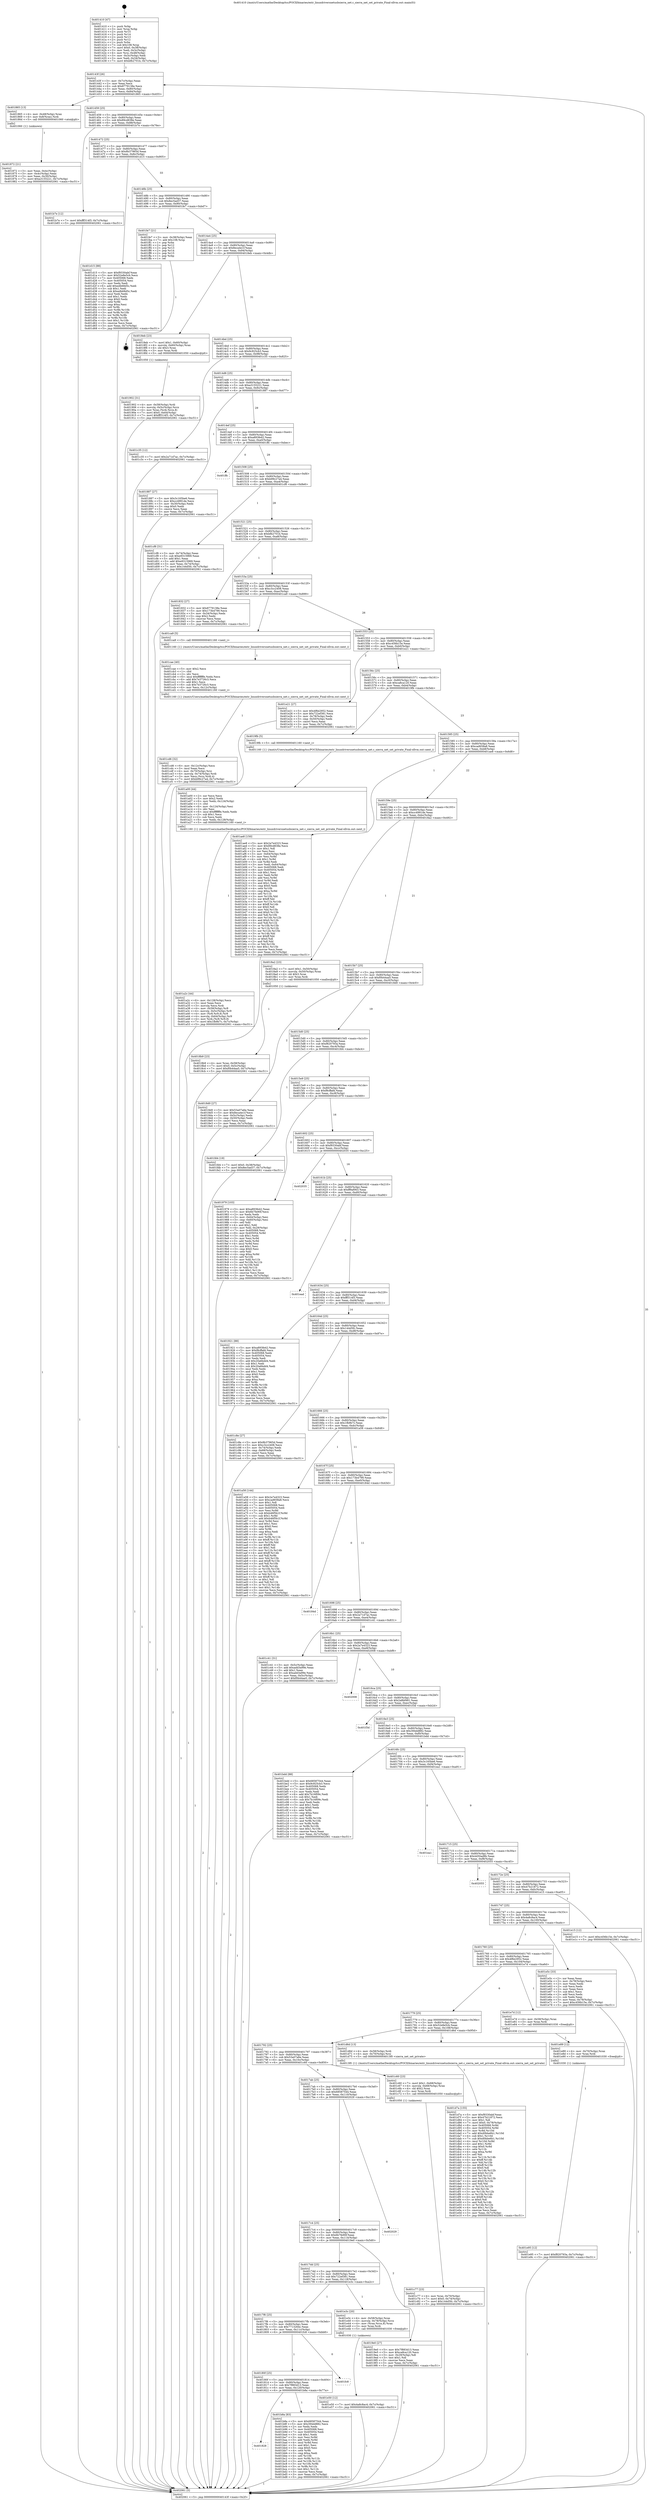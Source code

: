 digraph "0x401410" {
  label = "0x401410 (/mnt/c/Users/mathe/Desktop/tcc/POCII/binaries/extr_linuxdriversnetusbsierra_net.c_sierra_net_set_private_Final-ollvm.out::main(0))"
  labelloc = "t"
  node[shape=record]

  Entry [label="",width=0.3,height=0.3,shape=circle,fillcolor=black,style=filled]
  "0x40143f" [label="{
     0x40143f [26]\l
     | [instrs]\l
     &nbsp;&nbsp;0x40143f \<+3\>: mov -0x7c(%rbp),%eax\l
     &nbsp;&nbsp;0x401442 \<+2\>: mov %eax,%ecx\l
     &nbsp;&nbsp;0x401444 \<+6\>: sub $0x8779138e,%ecx\l
     &nbsp;&nbsp;0x40144a \<+3\>: mov %eax,-0x80(%rbp)\l
     &nbsp;&nbsp;0x40144d \<+6\>: mov %ecx,-0x84(%rbp)\l
     &nbsp;&nbsp;0x401453 \<+6\>: je 0000000000401865 \<main+0x455\>\l
  }"]
  "0x401865" [label="{
     0x401865 [13]\l
     | [instrs]\l
     &nbsp;&nbsp;0x401865 \<+4\>: mov -0x48(%rbp),%rax\l
     &nbsp;&nbsp;0x401869 \<+4\>: mov 0x8(%rax),%rdi\l
     &nbsp;&nbsp;0x40186d \<+5\>: call 0000000000401060 \<atoi@plt\>\l
     | [calls]\l
     &nbsp;&nbsp;0x401060 \{1\} (unknown)\l
  }"]
  "0x401459" [label="{
     0x401459 [25]\l
     | [instrs]\l
     &nbsp;&nbsp;0x401459 \<+5\>: jmp 000000000040145e \<main+0x4e\>\l
     &nbsp;&nbsp;0x40145e \<+3\>: mov -0x80(%rbp),%eax\l
     &nbsp;&nbsp;0x401461 \<+5\>: sub $0x89cd838e,%eax\l
     &nbsp;&nbsp;0x401466 \<+6\>: mov %eax,-0x88(%rbp)\l
     &nbsp;&nbsp;0x40146c \<+6\>: je 0000000000401b7e \<main+0x76e\>\l
  }"]
  Exit [label="",width=0.3,height=0.3,shape=circle,fillcolor=black,style=filled,peripheries=2]
  "0x401b7e" [label="{
     0x401b7e [12]\l
     | [instrs]\l
     &nbsp;&nbsp;0x401b7e \<+7\>: movl $0xfff314f3,-0x7c(%rbp)\l
     &nbsp;&nbsp;0x401b85 \<+5\>: jmp 0000000000402061 \<main+0xc51\>\l
  }"]
  "0x401472" [label="{
     0x401472 [25]\l
     | [instrs]\l
     &nbsp;&nbsp;0x401472 \<+5\>: jmp 0000000000401477 \<main+0x67\>\l
     &nbsp;&nbsp;0x401477 \<+3\>: mov -0x80(%rbp),%eax\l
     &nbsp;&nbsp;0x40147a \<+5\>: sub $0x8b37965d,%eax\l
     &nbsp;&nbsp;0x40147f \<+6\>: mov %eax,-0x8c(%rbp)\l
     &nbsp;&nbsp;0x401485 \<+6\>: je 0000000000401d15 \<main+0x905\>\l
  }"]
  "0x401e95" [label="{
     0x401e95 [12]\l
     | [instrs]\l
     &nbsp;&nbsp;0x401e95 \<+7\>: movl $0xf820793a,-0x7c(%rbp)\l
     &nbsp;&nbsp;0x401e9c \<+5\>: jmp 0000000000402061 \<main+0xc51\>\l
  }"]
  "0x401d15" [label="{
     0x401d15 [88]\l
     | [instrs]\l
     &nbsp;&nbsp;0x401d15 \<+5\>: mov $0xf9330abf,%eax\l
     &nbsp;&nbsp;0x401d1a \<+5\>: mov $0x52e8e5cb,%ecx\l
     &nbsp;&nbsp;0x401d1f \<+7\>: mov 0x405068,%edx\l
     &nbsp;&nbsp;0x401d26 \<+7\>: mov 0x405054,%esi\l
     &nbsp;&nbsp;0x401d2d \<+2\>: mov %edx,%edi\l
     &nbsp;&nbsp;0x401d2f \<+6\>: add $0xedb68d5c,%edi\l
     &nbsp;&nbsp;0x401d35 \<+3\>: sub $0x1,%edi\l
     &nbsp;&nbsp;0x401d38 \<+6\>: sub $0xedb68d5c,%edi\l
     &nbsp;&nbsp;0x401d3e \<+3\>: imul %edi,%edx\l
     &nbsp;&nbsp;0x401d41 \<+3\>: and $0x1,%edx\l
     &nbsp;&nbsp;0x401d44 \<+3\>: cmp $0x0,%edx\l
     &nbsp;&nbsp;0x401d47 \<+4\>: sete %r8b\l
     &nbsp;&nbsp;0x401d4b \<+3\>: cmp $0xa,%esi\l
     &nbsp;&nbsp;0x401d4e \<+4\>: setl %r9b\l
     &nbsp;&nbsp;0x401d52 \<+3\>: mov %r8b,%r10b\l
     &nbsp;&nbsp;0x401d55 \<+3\>: and %r9b,%r10b\l
     &nbsp;&nbsp;0x401d58 \<+3\>: xor %r9b,%r8b\l
     &nbsp;&nbsp;0x401d5b \<+3\>: or %r8b,%r10b\l
     &nbsp;&nbsp;0x401d5e \<+4\>: test $0x1,%r10b\l
     &nbsp;&nbsp;0x401d62 \<+3\>: cmovne %ecx,%eax\l
     &nbsp;&nbsp;0x401d65 \<+3\>: mov %eax,-0x7c(%rbp)\l
     &nbsp;&nbsp;0x401d68 \<+5\>: jmp 0000000000402061 \<main+0xc51\>\l
  }"]
  "0x40148b" [label="{
     0x40148b [25]\l
     | [instrs]\l
     &nbsp;&nbsp;0x40148b \<+5\>: jmp 0000000000401490 \<main+0x80\>\l
     &nbsp;&nbsp;0x401490 \<+3\>: mov -0x80(%rbp),%eax\l
     &nbsp;&nbsp;0x401493 \<+5\>: sub $0x8ec5ad37,%eax\l
     &nbsp;&nbsp;0x401498 \<+6\>: mov %eax,-0x90(%rbp)\l
     &nbsp;&nbsp;0x40149e \<+6\>: je 0000000000401fe7 \<main+0xbd7\>\l
  }"]
  "0x401e89" [label="{
     0x401e89 [12]\l
     | [instrs]\l
     &nbsp;&nbsp;0x401e89 \<+4\>: mov -0x70(%rbp),%rax\l
     &nbsp;&nbsp;0x401e8d \<+3\>: mov %rax,%rdi\l
     &nbsp;&nbsp;0x401e90 \<+5\>: call 0000000000401030 \<free@plt\>\l
     | [calls]\l
     &nbsp;&nbsp;0x401030 \{1\} (unknown)\l
  }"]
  "0x401fe7" [label="{
     0x401fe7 [21]\l
     | [instrs]\l
     &nbsp;&nbsp;0x401fe7 \<+3\>: mov -0x38(%rbp),%eax\l
     &nbsp;&nbsp;0x401fea \<+7\>: add $0x108,%rsp\l
     &nbsp;&nbsp;0x401ff1 \<+1\>: pop %rbx\l
     &nbsp;&nbsp;0x401ff2 \<+2\>: pop %r12\l
     &nbsp;&nbsp;0x401ff4 \<+2\>: pop %r13\l
     &nbsp;&nbsp;0x401ff6 \<+2\>: pop %r14\l
     &nbsp;&nbsp;0x401ff8 \<+2\>: pop %r15\l
     &nbsp;&nbsp;0x401ffa \<+1\>: pop %rbp\l
     &nbsp;&nbsp;0x401ffb \<+1\>: ret\l
  }"]
  "0x4014a4" [label="{
     0x4014a4 [25]\l
     | [instrs]\l
     &nbsp;&nbsp;0x4014a4 \<+5\>: jmp 00000000004014a9 \<main+0x99\>\l
     &nbsp;&nbsp;0x4014a9 \<+3\>: mov -0x80(%rbp),%eax\l
     &nbsp;&nbsp;0x4014ac \<+5\>: sub $0x8eca4e1f,%eax\l
     &nbsp;&nbsp;0x4014b1 \<+6\>: mov %eax,-0x94(%rbp)\l
     &nbsp;&nbsp;0x4014b7 \<+6\>: je 00000000004018eb \<main+0x4db\>\l
  }"]
  "0x401e50" [label="{
     0x401e50 [12]\l
     | [instrs]\l
     &nbsp;&nbsp;0x401e50 \<+7\>: movl $0x4a8c8ac4,-0x7c(%rbp)\l
     &nbsp;&nbsp;0x401e57 \<+5\>: jmp 0000000000402061 \<main+0xc51\>\l
  }"]
  "0x4018eb" [label="{
     0x4018eb [23]\l
     | [instrs]\l
     &nbsp;&nbsp;0x4018eb \<+7\>: movl $0x1,-0x60(%rbp)\l
     &nbsp;&nbsp;0x4018f2 \<+4\>: movslq -0x60(%rbp),%rax\l
     &nbsp;&nbsp;0x4018f6 \<+4\>: shl $0x3,%rax\l
     &nbsp;&nbsp;0x4018fa \<+3\>: mov %rax,%rdi\l
     &nbsp;&nbsp;0x4018fd \<+5\>: call 0000000000401050 \<malloc@plt\>\l
     | [calls]\l
     &nbsp;&nbsp;0x401050 \{1\} (unknown)\l
  }"]
  "0x4014bd" [label="{
     0x4014bd [25]\l
     | [instrs]\l
     &nbsp;&nbsp;0x4014bd \<+5\>: jmp 00000000004014c2 \<main+0xb2\>\l
     &nbsp;&nbsp;0x4014c2 \<+3\>: mov -0x80(%rbp),%eax\l
     &nbsp;&nbsp;0x4014c5 \<+5\>: sub $0x9c925cb3,%eax\l
     &nbsp;&nbsp;0x4014ca \<+6\>: mov %eax,-0x98(%rbp)\l
     &nbsp;&nbsp;0x4014d0 \<+6\>: je 0000000000401c35 \<main+0x825\>\l
  }"]
  "0x401d7a" [label="{
     0x401d7a [155]\l
     | [instrs]\l
     &nbsp;&nbsp;0x401d7a \<+5\>: mov $0xf9330abf,%eax\l
     &nbsp;&nbsp;0x401d7f \<+5\>: mov $0x47b21872,%ecx\l
     &nbsp;&nbsp;0x401d84 \<+2\>: mov $0x1,%dl\l
     &nbsp;&nbsp;0x401d86 \<+7\>: movl $0x0,-0x78(%rbp)\l
     &nbsp;&nbsp;0x401d8d \<+8\>: mov 0x405068,%r8d\l
     &nbsp;&nbsp;0x401d95 \<+8\>: mov 0x405054,%r9d\l
     &nbsp;&nbsp;0x401d9d \<+3\>: mov %r8d,%r10d\l
     &nbsp;&nbsp;0x401da0 \<+7\>: add $0xd0bbe6b1,%r10d\l
     &nbsp;&nbsp;0x401da7 \<+4\>: sub $0x1,%r10d\l
     &nbsp;&nbsp;0x401dab \<+7\>: sub $0xd0bbe6b1,%r10d\l
     &nbsp;&nbsp;0x401db2 \<+4\>: imul %r10d,%r8d\l
     &nbsp;&nbsp;0x401db6 \<+4\>: and $0x1,%r8d\l
     &nbsp;&nbsp;0x401dba \<+4\>: cmp $0x0,%r8d\l
     &nbsp;&nbsp;0x401dbe \<+4\>: sete %r11b\l
     &nbsp;&nbsp;0x401dc2 \<+4\>: cmp $0xa,%r9d\l
     &nbsp;&nbsp;0x401dc6 \<+3\>: setl %bl\l
     &nbsp;&nbsp;0x401dc9 \<+3\>: mov %r11b,%r14b\l
     &nbsp;&nbsp;0x401dcc \<+4\>: xor $0xff,%r14b\l
     &nbsp;&nbsp;0x401dd0 \<+3\>: mov %bl,%r15b\l
     &nbsp;&nbsp;0x401dd3 \<+4\>: xor $0xff,%r15b\l
     &nbsp;&nbsp;0x401dd7 \<+3\>: xor $0x0,%dl\l
     &nbsp;&nbsp;0x401dda \<+3\>: mov %r14b,%r12b\l
     &nbsp;&nbsp;0x401ddd \<+4\>: and $0x0,%r12b\l
     &nbsp;&nbsp;0x401de1 \<+3\>: and %dl,%r11b\l
     &nbsp;&nbsp;0x401de4 \<+3\>: mov %r15b,%r13b\l
     &nbsp;&nbsp;0x401de7 \<+4\>: and $0x0,%r13b\l
     &nbsp;&nbsp;0x401deb \<+2\>: and %dl,%bl\l
     &nbsp;&nbsp;0x401ded \<+3\>: or %r11b,%r12b\l
     &nbsp;&nbsp;0x401df0 \<+3\>: or %bl,%r13b\l
     &nbsp;&nbsp;0x401df3 \<+3\>: xor %r13b,%r12b\l
     &nbsp;&nbsp;0x401df6 \<+3\>: or %r15b,%r14b\l
     &nbsp;&nbsp;0x401df9 \<+4\>: xor $0xff,%r14b\l
     &nbsp;&nbsp;0x401dfd \<+3\>: or $0x0,%dl\l
     &nbsp;&nbsp;0x401e00 \<+3\>: and %dl,%r14b\l
     &nbsp;&nbsp;0x401e03 \<+3\>: or %r14b,%r12b\l
     &nbsp;&nbsp;0x401e06 \<+4\>: test $0x1,%r12b\l
     &nbsp;&nbsp;0x401e0a \<+3\>: cmovne %ecx,%eax\l
     &nbsp;&nbsp;0x401e0d \<+3\>: mov %eax,-0x7c(%rbp)\l
     &nbsp;&nbsp;0x401e10 \<+5\>: jmp 0000000000402061 \<main+0xc51\>\l
  }"]
  "0x401c35" [label="{
     0x401c35 [12]\l
     | [instrs]\l
     &nbsp;&nbsp;0x401c35 \<+7\>: movl $0x2a71d7ac,-0x7c(%rbp)\l
     &nbsp;&nbsp;0x401c3c \<+5\>: jmp 0000000000402061 \<main+0xc51\>\l
  }"]
  "0x4014d6" [label="{
     0x4014d6 [25]\l
     | [instrs]\l
     &nbsp;&nbsp;0x4014d6 \<+5\>: jmp 00000000004014db \<main+0xcb\>\l
     &nbsp;&nbsp;0x4014db \<+3\>: mov -0x80(%rbp),%eax\l
     &nbsp;&nbsp;0x4014de \<+5\>: sub $0xa3155221,%eax\l
     &nbsp;&nbsp;0x4014e3 \<+6\>: mov %eax,-0x9c(%rbp)\l
     &nbsp;&nbsp;0x4014e9 \<+6\>: je 0000000000401887 \<main+0x477\>\l
  }"]
  "0x401cd6" [label="{
     0x401cd6 [32]\l
     | [instrs]\l
     &nbsp;&nbsp;0x401cd6 \<+6\>: mov -0x12c(%rbp),%ecx\l
     &nbsp;&nbsp;0x401cdc \<+3\>: imul %eax,%ecx\l
     &nbsp;&nbsp;0x401cdf \<+4\>: mov -0x70(%rbp),%rsi\l
     &nbsp;&nbsp;0x401ce3 \<+4\>: movslq -0x74(%rbp),%rdi\l
     &nbsp;&nbsp;0x401ce7 \<+3\>: mov %ecx,(%rsi,%rdi,4)\l
     &nbsp;&nbsp;0x401cea \<+7\>: movl $0xb99c27a4,-0x7c(%rbp)\l
     &nbsp;&nbsp;0x401cf1 \<+5\>: jmp 0000000000402061 \<main+0xc51\>\l
  }"]
  "0x401887" [label="{
     0x401887 [27]\l
     | [instrs]\l
     &nbsp;&nbsp;0x401887 \<+5\>: mov $0x3c165be6,%eax\l
     &nbsp;&nbsp;0x40188c \<+5\>: mov $0xcc4991de,%ecx\l
     &nbsp;&nbsp;0x401891 \<+3\>: mov -0x30(%rbp),%edx\l
     &nbsp;&nbsp;0x401894 \<+3\>: cmp $0x0,%edx\l
     &nbsp;&nbsp;0x401897 \<+3\>: cmove %ecx,%eax\l
     &nbsp;&nbsp;0x40189a \<+3\>: mov %eax,-0x7c(%rbp)\l
     &nbsp;&nbsp;0x40189d \<+5\>: jmp 0000000000402061 \<main+0xc51\>\l
  }"]
  "0x4014ef" [label="{
     0x4014ef [25]\l
     | [instrs]\l
     &nbsp;&nbsp;0x4014ef \<+5\>: jmp 00000000004014f4 \<main+0xe4\>\l
     &nbsp;&nbsp;0x4014f4 \<+3\>: mov -0x80(%rbp),%eax\l
     &nbsp;&nbsp;0x4014f7 \<+5\>: sub $0xa893fe42,%eax\l
     &nbsp;&nbsp;0x4014fc \<+6\>: mov %eax,-0xa0(%rbp)\l
     &nbsp;&nbsp;0x401502 \<+6\>: je 0000000000401ffc \<main+0xbec\>\l
  }"]
  "0x401cae" [label="{
     0x401cae [40]\l
     | [instrs]\l
     &nbsp;&nbsp;0x401cae \<+5\>: mov $0x2,%ecx\l
     &nbsp;&nbsp;0x401cb3 \<+1\>: cltd\l
     &nbsp;&nbsp;0x401cb4 \<+2\>: idiv %ecx\l
     &nbsp;&nbsp;0x401cb6 \<+6\>: imul $0xfffffffe,%edx,%ecx\l
     &nbsp;&nbsp;0x401cbc \<+6\>: add $0x7e3726c3,%ecx\l
     &nbsp;&nbsp;0x401cc2 \<+3\>: add $0x1,%ecx\l
     &nbsp;&nbsp;0x401cc5 \<+6\>: sub $0x7e3726c3,%ecx\l
     &nbsp;&nbsp;0x401ccb \<+6\>: mov %ecx,-0x12c(%rbp)\l
     &nbsp;&nbsp;0x401cd1 \<+5\>: call 0000000000401160 \<next_i\>\l
     | [calls]\l
     &nbsp;&nbsp;0x401160 \{1\} (/mnt/c/Users/mathe/Desktop/tcc/POCII/binaries/extr_linuxdriversnetusbsierra_net.c_sierra_net_set_private_Final-ollvm.out::next_i)\l
  }"]
  "0x401ffc" [label="{
     0x401ffc\l
  }", style=dashed]
  "0x401508" [label="{
     0x401508 [25]\l
     | [instrs]\l
     &nbsp;&nbsp;0x401508 \<+5\>: jmp 000000000040150d \<main+0xfd\>\l
     &nbsp;&nbsp;0x40150d \<+3\>: mov -0x80(%rbp),%eax\l
     &nbsp;&nbsp;0x401510 \<+5\>: sub $0xb99c27a4,%eax\l
     &nbsp;&nbsp;0x401515 \<+6\>: mov %eax,-0xa4(%rbp)\l
     &nbsp;&nbsp;0x40151b \<+6\>: je 0000000000401cf6 \<main+0x8e6\>\l
  }"]
  "0x401c77" [label="{
     0x401c77 [23]\l
     | [instrs]\l
     &nbsp;&nbsp;0x401c77 \<+4\>: mov %rax,-0x70(%rbp)\l
     &nbsp;&nbsp;0x401c7b \<+7\>: movl $0x0,-0x74(%rbp)\l
     &nbsp;&nbsp;0x401c82 \<+7\>: movl $0x144d5fc,-0x7c(%rbp)\l
     &nbsp;&nbsp;0x401c89 \<+5\>: jmp 0000000000402061 \<main+0xc51\>\l
  }"]
  "0x401cf6" [label="{
     0x401cf6 [31]\l
     | [instrs]\l
     &nbsp;&nbsp;0x401cf6 \<+3\>: mov -0x74(%rbp),%eax\l
     &nbsp;&nbsp;0x401cf9 \<+5\>: sub $0xe9315969,%eax\l
     &nbsp;&nbsp;0x401cfe \<+3\>: add $0x1,%eax\l
     &nbsp;&nbsp;0x401d01 \<+5\>: add $0xe9315969,%eax\l
     &nbsp;&nbsp;0x401d06 \<+3\>: mov %eax,-0x74(%rbp)\l
     &nbsp;&nbsp;0x401d09 \<+7\>: movl $0x144d5fc,-0x7c(%rbp)\l
     &nbsp;&nbsp;0x401d10 \<+5\>: jmp 0000000000402061 \<main+0xc51\>\l
  }"]
  "0x401521" [label="{
     0x401521 [25]\l
     | [instrs]\l
     &nbsp;&nbsp;0x401521 \<+5\>: jmp 0000000000401526 \<main+0x116\>\l
     &nbsp;&nbsp;0x401526 \<+3\>: mov -0x80(%rbp),%eax\l
     &nbsp;&nbsp;0x401529 \<+5\>: sub $0xbfb2701b,%eax\l
     &nbsp;&nbsp;0x40152e \<+6\>: mov %eax,-0xa8(%rbp)\l
     &nbsp;&nbsp;0x401534 \<+6\>: je 0000000000401832 \<main+0x422\>\l
  }"]
  "0x401828" [label="{
     0x401828\l
  }", style=dashed]
  "0x401832" [label="{
     0x401832 [27]\l
     | [instrs]\l
     &nbsp;&nbsp;0x401832 \<+5\>: mov $0x8779138e,%eax\l
     &nbsp;&nbsp;0x401837 \<+5\>: mov $0x173b4799,%ecx\l
     &nbsp;&nbsp;0x40183c \<+3\>: mov -0x34(%rbp),%edx\l
     &nbsp;&nbsp;0x40183f \<+3\>: cmp $0x2,%edx\l
     &nbsp;&nbsp;0x401842 \<+3\>: cmovne %ecx,%eax\l
     &nbsp;&nbsp;0x401845 \<+3\>: mov %eax,-0x7c(%rbp)\l
     &nbsp;&nbsp;0x401848 \<+5\>: jmp 0000000000402061 \<main+0xc51\>\l
  }"]
  "0x40153a" [label="{
     0x40153a [25]\l
     | [instrs]\l
     &nbsp;&nbsp;0x40153a \<+5\>: jmp 000000000040153f \<main+0x12f\>\l
     &nbsp;&nbsp;0x40153f \<+3\>: mov -0x80(%rbp),%eax\l
     &nbsp;&nbsp;0x401542 \<+5\>: sub $0xc3cc2408,%eax\l
     &nbsp;&nbsp;0x401547 \<+6\>: mov %eax,-0xac(%rbp)\l
     &nbsp;&nbsp;0x40154d \<+6\>: je 0000000000401ca9 \<main+0x899\>\l
  }"]
  "0x402061" [label="{
     0x402061 [5]\l
     | [instrs]\l
     &nbsp;&nbsp;0x402061 \<+5\>: jmp 000000000040143f \<main+0x2f\>\l
  }"]
  "0x401410" [label="{
     0x401410 [47]\l
     | [instrs]\l
     &nbsp;&nbsp;0x401410 \<+1\>: push %rbp\l
     &nbsp;&nbsp;0x401411 \<+3\>: mov %rsp,%rbp\l
     &nbsp;&nbsp;0x401414 \<+2\>: push %r15\l
     &nbsp;&nbsp;0x401416 \<+2\>: push %r14\l
     &nbsp;&nbsp;0x401418 \<+2\>: push %r13\l
     &nbsp;&nbsp;0x40141a \<+2\>: push %r12\l
     &nbsp;&nbsp;0x40141c \<+1\>: push %rbx\l
     &nbsp;&nbsp;0x40141d \<+7\>: sub $0x108,%rsp\l
     &nbsp;&nbsp;0x401424 \<+7\>: movl $0x0,-0x38(%rbp)\l
     &nbsp;&nbsp;0x40142b \<+3\>: mov %edi,-0x3c(%rbp)\l
     &nbsp;&nbsp;0x40142e \<+4\>: mov %rsi,-0x48(%rbp)\l
     &nbsp;&nbsp;0x401432 \<+3\>: mov -0x3c(%rbp),%edi\l
     &nbsp;&nbsp;0x401435 \<+3\>: mov %edi,-0x34(%rbp)\l
     &nbsp;&nbsp;0x401438 \<+7\>: movl $0xbfb2701b,-0x7c(%rbp)\l
  }"]
  "0x401872" [label="{
     0x401872 [21]\l
     | [instrs]\l
     &nbsp;&nbsp;0x401872 \<+3\>: mov %eax,-0x4c(%rbp)\l
     &nbsp;&nbsp;0x401875 \<+3\>: mov -0x4c(%rbp),%eax\l
     &nbsp;&nbsp;0x401878 \<+3\>: mov %eax,-0x30(%rbp)\l
     &nbsp;&nbsp;0x40187b \<+7\>: movl $0xa3155221,-0x7c(%rbp)\l
     &nbsp;&nbsp;0x401882 \<+5\>: jmp 0000000000402061 \<main+0xc51\>\l
  }"]
  "0x401b8a" [label="{
     0x401b8a [83]\l
     | [instrs]\l
     &nbsp;&nbsp;0x401b8a \<+5\>: mov $0x68587544,%eax\l
     &nbsp;&nbsp;0x401b8f \<+5\>: mov $0x394dd882,%ecx\l
     &nbsp;&nbsp;0x401b94 \<+2\>: xor %edx,%edx\l
     &nbsp;&nbsp;0x401b96 \<+7\>: mov 0x405068,%esi\l
     &nbsp;&nbsp;0x401b9d \<+7\>: mov 0x405054,%edi\l
     &nbsp;&nbsp;0x401ba4 \<+3\>: sub $0x1,%edx\l
     &nbsp;&nbsp;0x401ba7 \<+3\>: mov %esi,%r8d\l
     &nbsp;&nbsp;0x401baa \<+3\>: add %edx,%r8d\l
     &nbsp;&nbsp;0x401bad \<+4\>: imul %r8d,%esi\l
     &nbsp;&nbsp;0x401bb1 \<+3\>: and $0x1,%esi\l
     &nbsp;&nbsp;0x401bb4 \<+3\>: cmp $0x0,%esi\l
     &nbsp;&nbsp;0x401bb7 \<+4\>: sete %r9b\l
     &nbsp;&nbsp;0x401bbb \<+3\>: cmp $0xa,%edi\l
     &nbsp;&nbsp;0x401bbe \<+4\>: setl %r10b\l
     &nbsp;&nbsp;0x401bc2 \<+3\>: mov %r9b,%r11b\l
     &nbsp;&nbsp;0x401bc5 \<+3\>: and %r10b,%r11b\l
     &nbsp;&nbsp;0x401bc8 \<+3\>: xor %r10b,%r9b\l
     &nbsp;&nbsp;0x401bcb \<+3\>: or %r9b,%r11b\l
     &nbsp;&nbsp;0x401bce \<+4\>: test $0x1,%r11b\l
     &nbsp;&nbsp;0x401bd2 \<+3\>: cmovne %ecx,%eax\l
     &nbsp;&nbsp;0x401bd5 \<+3\>: mov %eax,-0x7c(%rbp)\l
     &nbsp;&nbsp;0x401bd8 \<+5\>: jmp 0000000000402061 \<main+0xc51\>\l
  }"]
  "0x401ca9" [label="{
     0x401ca9 [5]\l
     | [instrs]\l
     &nbsp;&nbsp;0x401ca9 \<+5\>: call 0000000000401160 \<next_i\>\l
     | [calls]\l
     &nbsp;&nbsp;0x401160 \{1\} (/mnt/c/Users/mathe/Desktop/tcc/POCII/binaries/extr_linuxdriversnetusbsierra_net.c_sierra_net_set_private_Final-ollvm.out::next_i)\l
  }"]
  "0x401553" [label="{
     0x401553 [25]\l
     | [instrs]\l
     &nbsp;&nbsp;0x401553 \<+5\>: jmp 0000000000401558 \<main+0x148\>\l
     &nbsp;&nbsp;0x401558 \<+3\>: mov -0x80(%rbp),%eax\l
     &nbsp;&nbsp;0x40155b \<+5\>: sub $0xc456b15e,%eax\l
     &nbsp;&nbsp;0x401560 \<+6\>: mov %eax,-0xb0(%rbp)\l
     &nbsp;&nbsp;0x401566 \<+6\>: je 0000000000401e21 \<main+0xa11\>\l
  }"]
  "0x40180f" [label="{
     0x40180f [25]\l
     | [instrs]\l
     &nbsp;&nbsp;0x40180f \<+5\>: jmp 0000000000401814 \<main+0x404\>\l
     &nbsp;&nbsp;0x401814 \<+3\>: mov -0x80(%rbp),%eax\l
     &nbsp;&nbsp;0x401817 \<+5\>: sub $0x7f883d13,%eax\l
     &nbsp;&nbsp;0x40181c \<+6\>: mov %eax,-0x120(%rbp)\l
     &nbsp;&nbsp;0x401822 \<+6\>: je 0000000000401b8a \<main+0x77a\>\l
  }"]
  "0x401e21" [label="{
     0x401e21 [27]\l
     | [instrs]\l
     &nbsp;&nbsp;0x401e21 \<+5\>: mov $0x4f6e2952,%eax\l
     &nbsp;&nbsp;0x401e26 \<+5\>: mov $0x722ef381,%ecx\l
     &nbsp;&nbsp;0x401e2b \<+3\>: mov -0x78(%rbp),%edx\l
     &nbsp;&nbsp;0x401e2e \<+3\>: cmp -0x50(%rbp),%edx\l
     &nbsp;&nbsp;0x401e31 \<+3\>: cmovl %ecx,%eax\l
     &nbsp;&nbsp;0x401e34 \<+3\>: mov %eax,-0x7c(%rbp)\l
     &nbsp;&nbsp;0x401e37 \<+5\>: jmp 0000000000402061 \<main+0xc51\>\l
  }"]
  "0x40156c" [label="{
     0x40156c [25]\l
     | [instrs]\l
     &nbsp;&nbsp;0x40156c \<+5\>: jmp 0000000000401571 \<main+0x161\>\l
     &nbsp;&nbsp;0x401571 \<+3\>: mov -0x80(%rbp),%eax\l
     &nbsp;&nbsp;0x401574 \<+5\>: sub $0xca8ca120,%eax\l
     &nbsp;&nbsp;0x401579 \<+6\>: mov %eax,-0xb4(%rbp)\l
     &nbsp;&nbsp;0x40157f \<+6\>: je 00000000004019fb \<main+0x5eb\>\l
  }"]
  "0x401fc8" [label="{
     0x401fc8\l
  }", style=dashed]
  "0x4019fb" [label="{
     0x4019fb [5]\l
     | [instrs]\l
     &nbsp;&nbsp;0x4019fb \<+5\>: call 0000000000401160 \<next_i\>\l
     | [calls]\l
     &nbsp;&nbsp;0x401160 \{1\} (/mnt/c/Users/mathe/Desktop/tcc/POCII/binaries/extr_linuxdriversnetusbsierra_net.c_sierra_net_set_private_Final-ollvm.out::next_i)\l
  }"]
  "0x401585" [label="{
     0x401585 [25]\l
     | [instrs]\l
     &nbsp;&nbsp;0x401585 \<+5\>: jmp 000000000040158a \<main+0x17a\>\l
     &nbsp;&nbsp;0x40158a \<+3\>: mov -0x80(%rbp),%eax\l
     &nbsp;&nbsp;0x40158d \<+5\>: sub $0xcad658a8,%eax\l
     &nbsp;&nbsp;0x401592 \<+6\>: mov %eax,-0xb8(%rbp)\l
     &nbsp;&nbsp;0x401598 \<+6\>: je 0000000000401ae8 \<main+0x6d8\>\l
  }"]
  "0x4017f6" [label="{
     0x4017f6 [25]\l
     | [instrs]\l
     &nbsp;&nbsp;0x4017f6 \<+5\>: jmp 00000000004017fb \<main+0x3eb\>\l
     &nbsp;&nbsp;0x4017fb \<+3\>: mov -0x80(%rbp),%eax\l
     &nbsp;&nbsp;0x4017fe \<+5\>: sub $0x7713264c,%eax\l
     &nbsp;&nbsp;0x401803 \<+6\>: mov %eax,-0x11c(%rbp)\l
     &nbsp;&nbsp;0x401809 \<+6\>: je 0000000000401fc8 \<main+0xbb8\>\l
  }"]
  "0x401ae8" [label="{
     0x401ae8 [150]\l
     | [instrs]\l
     &nbsp;&nbsp;0x401ae8 \<+5\>: mov $0x2a7e4323,%eax\l
     &nbsp;&nbsp;0x401aed \<+5\>: mov $0x89cd838e,%ecx\l
     &nbsp;&nbsp;0x401af2 \<+2\>: mov $0x1,%dl\l
     &nbsp;&nbsp;0x401af4 \<+2\>: xor %esi,%esi\l
     &nbsp;&nbsp;0x401af6 \<+3\>: mov -0x64(%rbp),%edi\l
     &nbsp;&nbsp;0x401af9 \<+3\>: mov %esi,%r8d\l
     &nbsp;&nbsp;0x401afc \<+4\>: sub $0x1,%r8d\l
     &nbsp;&nbsp;0x401b00 \<+3\>: sub %r8d,%edi\l
     &nbsp;&nbsp;0x401b03 \<+3\>: mov %edi,-0x64(%rbp)\l
     &nbsp;&nbsp;0x401b06 \<+7\>: mov 0x405068,%edi\l
     &nbsp;&nbsp;0x401b0d \<+8\>: mov 0x405054,%r8d\l
     &nbsp;&nbsp;0x401b15 \<+3\>: sub $0x1,%esi\l
     &nbsp;&nbsp;0x401b18 \<+3\>: mov %edi,%r9d\l
     &nbsp;&nbsp;0x401b1b \<+3\>: add %esi,%r9d\l
     &nbsp;&nbsp;0x401b1e \<+4\>: imul %r9d,%edi\l
     &nbsp;&nbsp;0x401b22 \<+3\>: and $0x1,%edi\l
     &nbsp;&nbsp;0x401b25 \<+3\>: cmp $0x0,%edi\l
     &nbsp;&nbsp;0x401b28 \<+4\>: sete %r10b\l
     &nbsp;&nbsp;0x401b2c \<+4\>: cmp $0xa,%r8d\l
     &nbsp;&nbsp;0x401b30 \<+4\>: setl %r11b\l
     &nbsp;&nbsp;0x401b34 \<+3\>: mov %r10b,%bl\l
     &nbsp;&nbsp;0x401b37 \<+3\>: xor $0xff,%bl\l
     &nbsp;&nbsp;0x401b3a \<+3\>: mov %r11b,%r14b\l
     &nbsp;&nbsp;0x401b3d \<+4\>: xor $0xff,%r14b\l
     &nbsp;&nbsp;0x401b41 \<+3\>: xor $0x0,%dl\l
     &nbsp;&nbsp;0x401b44 \<+3\>: mov %bl,%r15b\l
     &nbsp;&nbsp;0x401b47 \<+4\>: and $0x0,%r15b\l
     &nbsp;&nbsp;0x401b4b \<+3\>: and %dl,%r10b\l
     &nbsp;&nbsp;0x401b4e \<+3\>: mov %r14b,%r12b\l
     &nbsp;&nbsp;0x401b51 \<+4\>: and $0x0,%r12b\l
     &nbsp;&nbsp;0x401b55 \<+3\>: and %dl,%r11b\l
     &nbsp;&nbsp;0x401b58 \<+3\>: or %r10b,%r15b\l
     &nbsp;&nbsp;0x401b5b \<+3\>: or %r11b,%r12b\l
     &nbsp;&nbsp;0x401b5e \<+3\>: xor %r12b,%r15b\l
     &nbsp;&nbsp;0x401b61 \<+3\>: or %r14b,%bl\l
     &nbsp;&nbsp;0x401b64 \<+3\>: xor $0xff,%bl\l
     &nbsp;&nbsp;0x401b67 \<+3\>: or $0x0,%dl\l
     &nbsp;&nbsp;0x401b6a \<+2\>: and %dl,%bl\l
     &nbsp;&nbsp;0x401b6c \<+3\>: or %bl,%r15b\l
     &nbsp;&nbsp;0x401b6f \<+4\>: test $0x1,%r15b\l
     &nbsp;&nbsp;0x401b73 \<+3\>: cmovne %ecx,%eax\l
     &nbsp;&nbsp;0x401b76 \<+3\>: mov %eax,-0x7c(%rbp)\l
     &nbsp;&nbsp;0x401b79 \<+5\>: jmp 0000000000402061 \<main+0xc51\>\l
  }"]
  "0x40159e" [label="{
     0x40159e [25]\l
     | [instrs]\l
     &nbsp;&nbsp;0x40159e \<+5\>: jmp 00000000004015a3 \<main+0x193\>\l
     &nbsp;&nbsp;0x4015a3 \<+3\>: mov -0x80(%rbp),%eax\l
     &nbsp;&nbsp;0x4015a6 \<+5\>: sub $0xcc4991de,%eax\l
     &nbsp;&nbsp;0x4015ab \<+6\>: mov %eax,-0xbc(%rbp)\l
     &nbsp;&nbsp;0x4015b1 \<+6\>: je 00000000004018a2 \<main+0x492\>\l
  }"]
  "0x401e3c" [label="{
     0x401e3c [20]\l
     | [instrs]\l
     &nbsp;&nbsp;0x401e3c \<+4\>: mov -0x58(%rbp),%rax\l
     &nbsp;&nbsp;0x401e40 \<+4\>: movslq -0x78(%rbp),%rcx\l
     &nbsp;&nbsp;0x401e44 \<+4\>: mov (%rax,%rcx,8),%rax\l
     &nbsp;&nbsp;0x401e48 \<+3\>: mov %rax,%rdi\l
     &nbsp;&nbsp;0x401e4b \<+5\>: call 0000000000401030 \<free@plt\>\l
     | [calls]\l
     &nbsp;&nbsp;0x401030 \{1\} (unknown)\l
  }"]
  "0x4018a2" [label="{
     0x4018a2 [23]\l
     | [instrs]\l
     &nbsp;&nbsp;0x4018a2 \<+7\>: movl $0x1,-0x50(%rbp)\l
     &nbsp;&nbsp;0x4018a9 \<+4\>: movslq -0x50(%rbp),%rax\l
     &nbsp;&nbsp;0x4018ad \<+4\>: shl $0x3,%rax\l
     &nbsp;&nbsp;0x4018b1 \<+3\>: mov %rax,%rdi\l
     &nbsp;&nbsp;0x4018b4 \<+5\>: call 0000000000401050 \<malloc@plt\>\l
     | [calls]\l
     &nbsp;&nbsp;0x401050 \{1\} (unknown)\l
  }"]
  "0x4015b7" [label="{
     0x4015b7 [25]\l
     | [instrs]\l
     &nbsp;&nbsp;0x4015b7 \<+5\>: jmp 00000000004015bc \<main+0x1ac\>\l
     &nbsp;&nbsp;0x4015bc \<+3\>: mov -0x80(%rbp),%eax\l
     &nbsp;&nbsp;0x4015bf \<+5\>: sub $0xf0b44aa5,%eax\l
     &nbsp;&nbsp;0x4015c4 \<+6\>: mov %eax,-0xc0(%rbp)\l
     &nbsp;&nbsp;0x4015ca \<+6\>: je 00000000004018d0 \<main+0x4c0\>\l
  }"]
  "0x4018b9" [label="{
     0x4018b9 [23]\l
     | [instrs]\l
     &nbsp;&nbsp;0x4018b9 \<+4\>: mov %rax,-0x58(%rbp)\l
     &nbsp;&nbsp;0x4018bd \<+7\>: movl $0x0,-0x5c(%rbp)\l
     &nbsp;&nbsp;0x4018c4 \<+7\>: movl $0xf0b44aa5,-0x7c(%rbp)\l
     &nbsp;&nbsp;0x4018cb \<+5\>: jmp 0000000000402061 \<main+0xc51\>\l
  }"]
  "0x401a2c" [label="{
     0x401a2c [44]\l
     | [instrs]\l
     &nbsp;&nbsp;0x401a2c \<+6\>: mov -0x128(%rbp),%ecx\l
     &nbsp;&nbsp;0x401a32 \<+3\>: imul %eax,%ecx\l
     &nbsp;&nbsp;0x401a35 \<+3\>: movslq %ecx,%rdi\l
     &nbsp;&nbsp;0x401a38 \<+4\>: mov -0x58(%rbp),%r8\l
     &nbsp;&nbsp;0x401a3c \<+4\>: movslq -0x5c(%rbp),%r9\l
     &nbsp;&nbsp;0x401a40 \<+4\>: mov (%r8,%r9,8),%r8\l
     &nbsp;&nbsp;0x401a44 \<+4\>: movslq -0x64(%rbp),%r9\l
     &nbsp;&nbsp;0x401a48 \<+4\>: mov %rdi,(%r8,%r9,8)\l
     &nbsp;&nbsp;0x401a4c \<+7\>: movl $0x1fb9b7c,-0x7c(%rbp)\l
     &nbsp;&nbsp;0x401a53 \<+5\>: jmp 0000000000402061 \<main+0xc51\>\l
  }"]
  "0x4018d0" [label="{
     0x4018d0 [27]\l
     | [instrs]\l
     &nbsp;&nbsp;0x4018d0 \<+5\>: mov $0x53a07a6e,%eax\l
     &nbsp;&nbsp;0x4018d5 \<+5\>: mov $0x8eca4e1f,%ecx\l
     &nbsp;&nbsp;0x4018da \<+3\>: mov -0x5c(%rbp),%edx\l
     &nbsp;&nbsp;0x4018dd \<+3\>: cmp -0x50(%rbp),%edx\l
     &nbsp;&nbsp;0x4018e0 \<+3\>: cmovl %ecx,%eax\l
     &nbsp;&nbsp;0x4018e3 \<+3\>: mov %eax,-0x7c(%rbp)\l
     &nbsp;&nbsp;0x4018e6 \<+5\>: jmp 0000000000402061 \<main+0xc51\>\l
  }"]
  "0x4015d0" [label="{
     0x4015d0 [25]\l
     | [instrs]\l
     &nbsp;&nbsp;0x4015d0 \<+5\>: jmp 00000000004015d5 \<main+0x1c5\>\l
     &nbsp;&nbsp;0x4015d5 \<+3\>: mov -0x80(%rbp),%eax\l
     &nbsp;&nbsp;0x4015d8 \<+5\>: sub $0xf820793a,%eax\l
     &nbsp;&nbsp;0x4015dd \<+6\>: mov %eax,-0xc4(%rbp)\l
     &nbsp;&nbsp;0x4015e3 \<+6\>: je 0000000000401fd4 \<main+0xbc4\>\l
  }"]
  "0x401902" [label="{
     0x401902 [31]\l
     | [instrs]\l
     &nbsp;&nbsp;0x401902 \<+4\>: mov -0x58(%rbp),%rdi\l
     &nbsp;&nbsp;0x401906 \<+4\>: movslq -0x5c(%rbp),%rcx\l
     &nbsp;&nbsp;0x40190a \<+4\>: mov %rax,(%rdi,%rcx,8)\l
     &nbsp;&nbsp;0x40190e \<+7\>: movl $0x0,-0x64(%rbp)\l
     &nbsp;&nbsp;0x401915 \<+7\>: movl $0xfff314f3,-0x7c(%rbp)\l
     &nbsp;&nbsp;0x40191c \<+5\>: jmp 0000000000402061 \<main+0xc51\>\l
  }"]
  "0x401a00" [label="{
     0x401a00 [44]\l
     | [instrs]\l
     &nbsp;&nbsp;0x401a00 \<+2\>: xor %ecx,%ecx\l
     &nbsp;&nbsp;0x401a02 \<+5\>: mov $0x2,%edx\l
     &nbsp;&nbsp;0x401a07 \<+6\>: mov %edx,-0x124(%rbp)\l
     &nbsp;&nbsp;0x401a0d \<+1\>: cltd\l
     &nbsp;&nbsp;0x401a0e \<+6\>: mov -0x124(%rbp),%esi\l
     &nbsp;&nbsp;0x401a14 \<+2\>: idiv %esi\l
     &nbsp;&nbsp;0x401a16 \<+6\>: imul $0xfffffffe,%edx,%edx\l
     &nbsp;&nbsp;0x401a1c \<+3\>: sub $0x1,%ecx\l
     &nbsp;&nbsp;0x401a1f \<+2\>: sub %ecx,%edx\l
     &nbsp;&nbsp;0x401a21 \<+6\>: mov %edx,-0x128(%rbp)\l
     &nbsp;&nbsp;0x401a27 \<+5\>: call 0000000000401160 \<next_i\>\l
     | [calls]\l
     &nbsp;&nbsp;0x401160 \{1\} (/mnt/c/Users/mathe/Desktop/tcc/POCII/binaries/extr_linuxdriversnetusbsierra_net.c_sierra_net_set_private_Final-ollvm.out::next_i)\l
  }"]
  "0x401fd4" [label="{
     0x401fd4 [19]\l
     | [instrs]\l
     &nbsp;&nbsp;0x401fd4 \<+7\>: movl $0x0,-0x38(%rbp)\l
     &nbsp;&nbsp;0x401fdb \<+7\>: movl $0x8ec5ad37,-0x7c(%rbp)\l
     &nbsp;&nbsp;0x401fe2 \<+5\>: jmp 0000000000402061 \<main+0xc51\>\l
  }"]
  "0x4015e9" [label="{
     0x4015e9 [25]\l
     | [instrs]\l
     &nbsp;&nbsp;0x4015e9 \<+5\>: jmp 00000000004015ee \<main+0x1de\>\l
     &nbsp;&nbsp;0x4015ee \<+3\>: mov -0x80(%rbp),%eax\l
     &nbsp;&nbsp;0x4015f1 \<+5\>: sub $0xf8cffafd,%eax\l
     &nbsp;&nbsp;0x4015f6 \<+6\>: mov %eax,-0xc8(%rbp)\l
     &nbsp;&nbsp;0x4015fc \<+6\>: je 0000000000401979 \<main+0x569\>\l
  }"]
  "0x4017dd" [label="{
     0x4017dd [25]\l
     | [instrs]\l
     &nbsp;&nbsp;0x4017dd \<+5\>: jmp 00000000004017e2 \<main+0x3d2\>\l
     &nbsp;&nbsp;0x4017e2 \<+3\>: mov -0x80(%rbp),%eax\l
     &nbsp;&nbsp;0x4017e5 \<+5\>: sub $0x722ef381,%eax\l
     &nbsp;&nbsp;0x4017ea \<+6\>: mov %eax,-0x118(%rbp)\l
     &nbsp;&nbsp;0x4017f0 \<+6\>: je 0000000000401e3c \<main+0xa2c\>\l
  }"]
  "0x401979" [label="{
     0x401979 [103]\l
     | [instrs]\l
     &nbsp;&nbsp;0x401979 \<+5\>: mov $0xa893fe42,%eax\l
     &nbsp;&nbsp;0x40197e \<+5\>: mov $0x6b7fe90f,%ecx\l
     &nbsp;&nbsp;0x401983 \<+2\>: xor %edx,%edx\l
     &nbsp;&nbsp;0x401985 \<+3\>: mov -0x64(%rbp),%esi\l
     &nbsp;&nbsp;0x401988 \<+3\>: cmp -0x60(%rbp),%esi\l
     &nbsp;&nbsp;0x40198b \<+4\>: setl %dil\l
     &nbsp;&nbsp;0x40198f \<+4\>: and $0x1,%dil\l
     &nbsp;&nbsp;0x401993 \<+4\>: mov %dil,-0x29(%rbp)\l
     &nbsp;&nbsp;0x401997 \<+7\>: mov 0x405068,%esi\l
     &nbsp;&nbsp;0x40199e \<+8\>: mov 0x405054,%r8d\l
     &nbsp;&nbsp;0x4019a6 \<+3\>: sub $0x1,%edx\l
     &nbsp;&nbsp;0x4019a9 \<+3\>: mov %esi,%r9d\l
     &nbsp;&nbsp;0x4019ac \<+3\>: add %edx,%r9d\l
     &nbsp;&nbsp;0x4019af \<+4\>: imul %r9d,%esi\l
     &nbsp;&nbsp;0x4019b3 \<+3\>: and $0x1,%esi\l
     &nbsp;&nbsp;0x4019b6 \<+3\>: cmp $0x0,%esi\l
     &nbsp;&nbsp;0x4019b9 \<+4\>: sete %dil\l
     &nbsp;&nbsp;0x4019bd \<+4\>: cmp $0xa,%r8d\l
     &nbsp;&nbsp;0x4019c1 \<+4\>: setl %r10b\l
     &nbsp;&nbsp;0x4019c5 \<+3\>: mov %dil,%r11b\l
     &nbsp;&nbsp;0x4019c8 \<+3\>: and %r10b,%r11b\l
     &nbsp;&nbsp;0x4019cb \<+3\>: xor %r10b,%dil\l
     &nbsp;&nbsp;0x4019ce \<+3\>: or %dil,%r11b\l
     &nbsp;&nbsp;0x4019d1 \<+4\>: test $0x1,%r11b\l
     &nbsp;&nbsp;0x4019d5 \<+3\>: cmovne %ecx,%eax\l
     &nbsp;&nbsp;0x4019d8 \<+3\>: mov %eax,-0x7c(%rbp)\l
     &nbsp;&nbsp;0x4019db \<+5\>: jmp 0000000000402061 \<main+0xc51\>\l
  }"]
  "0x401602" [label="{
     0x401602 [25]\l
     | [instrs]\l
     &nbsp;&nbsp;0x401602 \<+5\>: jmp 0000000000401607 \<main+0x1f7\>\l
     &nbsp;&nbsp;0x401607 \<+3\>: mov -0x80(%rbp),%eax\l
     &nbsp;&nbsp;0x40160a \<+5\>: sub $0xf9330abf,%eax\l
     &nbsp;&nbsp;0x40160f \<+6\>: mov %eax,-0xcc(%rbp)\l
     &nbsp;&nbsp;0x401615 \<+6\>: je 0000000000402035 \<main+0xc25\>\l
  }"]
  "0x4019e0" [label="{
     0x4019e0 [27]\l
     | [instrs]\l
     &nbsp;&nbsp;0x4019e0 \<+5\>: mov $0x7f883d13,%eax\l
     &nbsp;&nbsp;0x4019e5 \<+5\>: mov $0xca8ca120,%ecx\l
     &nbsp;&nbsp;0x4019ea \<+3\>: mov -0x29(%rbp),%dl\l
     &nbsp;&nbsp;0x4019ed \<+3\>: test $0x1,%dl\l
     &nbsp;&nbsp;0x4019f0 \<+3\>: cmovne %ecx,%eax\l
     &nbsp;&nbsp;0x4019f3 \<+3\>: mov %eax,-0x7c(%rbp)\l
     &nbsp;&nbsp;0x4019f6 \<+5\>: jmp 0000000000402061 \<main+0xc51\>\l
  }"]
  "0x402035" [label="{
     0x402035\l
  }", style=dashed]
  "0x40161b" [label="{
     0x40161b [25]\l
     | [instrs]\l
     &nbsp;&nbsp;0x40161b \<+5\>: jmp 0000000000401620 \<main+0x210\>\l
     &nbsp;&nbsp;0x401620 \<+3\>: mov -0x80(%rbp),%eax\l
     &nbsp;&nbsp;0x401623 \<+5\>: sub $0xff9af063,%eax\l
     &nbsp;&nbsp;0x401628 \<+6\>: mov %eax,-0xd0(%rbp)\l
     &nbsp;&nbsp;0x40162e \<+6\>: je 0000000000401ead \<main+0xa9d\>\l
  }"]
  "0x4017c4" [label="{
     0x4017c4 [25]\l
     | [instrs]\l
     &nbsp;&nbsp;0x4017c4 \<+5\>: jmp 00000000004017c9 \<main+0x3b9\>\l
     &nbsp;&nbsp;0x4017c9 \<+3\>: mov -0x80(%rbp),%eax\l
     &nbsp;&nbsp;0x4017cc \<+5\>: sub $0x6b7fe90f,%eax\l
     &nbsp;&nbsp;0x4017d1 \<+6\>: mov %eax,-0x114(%rbp)\l
     &nbsp;&nbsp;0x4017d7 \<+6\>: je 00000000004019e0 \<main+0x5d0\>\l
  }"]
  "0x401ead" [label="{
     0x401ead\l
  }", style=dashed]
  "0x401634" [label="{
     0x401634 [25]\l
     | [instrs]\l
     &nbsp;&nbsp;0x401634 \<+5\>: jmp 0000000000401639 \<main+0x229\>\l
     &nbsp;&nbsp;0x401639 \<+3\>: mov -0x80(%rbp),%eax\l
     &nbsp;&nbsp;0x40163c \<+5\>: sub $0xfff314f3,%eax\l
     &nbsp;&nbsp;0x401641 \<+6\>: mov %eax,-0xd4(%rbp)\l
     &nbsp;&nbsp;0x401647 \<+6\>: je 0000000000401921 \<main+0x511\>\l
  }"]
  "0x402029" [label="{
     0x402029\l
  }", style=dashed]
  "0x401921" [label="{
     0x401921 [88]\l
     | [instrs]\l
     &nbsp;&nbsp;0x401921 \<+5\>: mov $0xa893fe42,%eax\l
     &nbsp;&nbsp;0x401926 \<+5\>: mov $0xf8cffafd,%ecx\l
     &nbsp;&nbsp;0x40192b \<+7\>: mov 0x405068,%edx\l
     &nbsp;&nbsp;0x401932 \<+7\>: mov 0x405054,%esi\l
     &nbsp;&nbsp;0x401939 \<+2\>: mov %edx,%edi\l
     &nbsp;&nbsp;0x40193b \<+6\>: add $0x20a6bdd4,%edi\l
     &nbsp;&nbsp;0x401941 \<+3\>: sub $0x1,%edi\l
     &nbsp;&nbsp;0x401944 \<+6\>: sub $0x20a6bdd4,%edi\l
     &nbsp;&nbsp;0x40194a \<+3\>: imul %edi,%edx\l
     &nbsp;&nbsp;0x40194d \<+3\>: and $0x1,%edx\l
     &nbsp;&nbsp;0x401950 \<+3\>: cmp $0x0,%edx\l
     &nbsp;&nbsp;0x401953 \<+4\>: sete %r8b\l
     &nbsp;&nbsp;0x401957 \<+3\>: cmp $0xa,%esi\l
     &nbsp;&nbsp;0x40195a \<+4\>: setl %r9b\l
     &nbsp;&nbsp;0x40195e \<+3\>: mov %r8b,%r10b\l
     &nbsp;&nbsp;0x401961 \<+3\>: and %r9b,%r10b\l
     &nbsp;&nbsp;0x401964 \<+3\>: xor %r9b,%r8b\l
     &nbsp;&nbsp;0x401967 \<+3\>: or %r8b,%r10b\l
     &nbsp;&nbsp;0x40196a \<+4\>: test $0x1,%r10b\l
     &nbsp;&nbsp;0x40196e \<+3\>: cmovne %ecx,%eax\l
     &nbsp;&nbsp;0x401971 \<+3\>: mov %eax,-0x7c(%rbp)\l
     &nbsp;&nbsp;0x401974 \<+5\>: jmp 0000000000402061 \<main+0xc51\>\l
  }"]
  "0x40164d" [label="{
     0x40164d [25]\l
     | [instrs]\l
     &nbsp;&nbsp;0x40164d \<+5\>: jmp 0000000000401652 \<main+0x242\>\l
     &nbsp;&nbsp;0x401652 \<+3\>: mov -0x80(%rbp),%eax\l
     &nbsp;&nbsp;0x401655 \<+5\>: sub $0x144d5fc,%eax\l
     &nbsp;&nbsp;0x40165a \<+6\>: mov %eax,-0xd8(%rbp)\l
     &nbsp;&nbsp;0x401660 \<+6\>: je 0000000000401c8e \<main+0x87e\>\l
  }"]
  "0x4017ab" [label="{
     0x4017ab [25]\l
     | [instrs]\l
     &nbsp;&nbsp;0x4017ab \<+5\>: jmp 00000000004017b0 \<main+0x3a0\>\l
     &nbsp;&nbsp;0x4017b0 \<+3\>: mov -0x80(%rbp),%eax\l
     &nbsp;&nbsp;0x4017b3 \<+5\>: sub $0x68587544,%eax\l
     &nbsp;&nbsp;0x4017b8 \<+6\>: mov %eax,-0x110(%rbp)\l
     &nbsp;&nbsp;0x4017be \<+6\>: je 0000000000402029 \<main+0xc19\>\l
  }"]
  "0x401c8e" [label="{
     0x401c8e [27]\l
     | [instrs]\l
     &nbsp;&nbsp;0x401c8e \<+5\>: mov $0x8b37965d,%eax\l
     &nbsp;&nbsp;0x401c93 \<+5\>: mov $0xc3cc2408,%ecx\l
     &nbsp;&nbsp;0x401c98 \<+3\>: mov -0x74(%rbp),%edx\l
     &nbsp;&nbsp;0x401c9b \<+3\>: cmp -0x68(%rbp),%edx\l
     &nbsp;&nbsp;0x401c9e \<+3\>: cmovl %ecx,%eax\l
     &nbsp;&nbsp;0x401ca1 \<+3\>: mov %eax,-0x7c(%rbp)\l
     &nbsp;&nbsp;0x401ca4 \<+5\>: jmp 0000000000402061 \<main+0xc51\>\l
  }"]
  "0x401666" [label="{
     0x401666 [25]\l
     | [instrs]\l
     &nbsp;&nbsp;0x401666 \<+5\>: jmp 000000000040166b \<main+0x25b\>\l
     &nbsp;&nbsp;0x40166b \<+3\>: mov -0x80(%rbp),%eax\l
     &nbsp;&nbsp;0x40166e \<+5\>: sub $0x1fb9b7c,%eax\l
     &nbsp;&nbsp;0x401673 \<+6\>: mov %eax,-0xdc(%rbp)\l
     &nbsp;&nbsp;0x401679 \<+6\>: je 0000000000401a58 \<main+0x648\>\l
  }"]
  "0x401c60" [label="{
     0x401c60 [23]\l
     | [instrs]\l
     &nbsp;&nbsp;0x401c60 \<+7\>: movl $0x1,-0x68(%rbp)\l
     &nbsp;&nbsp;0x401c67 \<+4\>: movslq -0x68(%rbp),%rax\l
     &nbsp;&nbsp;0x401c6b \<+4\>: shl $0x2,%rax\l
     &nbsp;&nbsp;0x401c6f \<+3\>: mov %rax,%rdi\l
     &nbsp;&nbsp;0x401c72 \<+5\>: call 0000000000401050 \<malloc@plt\>\l
     | [calls]\l
     &nbsp;&nbsp;0x401050 \{1\} (unknown)\l
  }"]
  "0x401a58" [label="{
     0x401a58 [144]\l
     | [instrs]\l
     &nbsp;&nbsp;0x401a58 \<+5\>: mov $0x2a7e4323,%eax\l
     &nbsp;&nbsp;0x401a5d \<+5\>: mov $0xcad658a8,%ecx\l
     &nbsp;&nbsp;0x401a62 \<+2\>: mov $0x1,%dl\l
     &nbsp;&nbsp;0x401a64 \<+7\>: mov 0x405068,%esi\l
     &nbsp;&nbsp;0x401a6b \<+7\>: mov 0x405054,%edi\l
     &nbsp;&nbsp;0x401a72 \<+3\>: mov %esi,%r8d\l
     &nbsp;&nbsp;0x401a75 \<+7\>: sub $0xb46f5b1f,%r8d\l
     &nbsp;&nbsp;0x401a7c \<+4\>: sub $0x1,%r8d\l
     &nbsp;&nbsp;0x401a80 \<+7\>: add $0xb46f5b1f,%r8d\l
     &nbsp;&nbsp;0x401a87 \<+4\>: imul %r8d,%esi\l
     &nbsp;&nbsp;0x401a8b \<+3\>: and $0x1,%esi\l
     &nbsp;&nbsp;0x401a8e \<+3\>: cmp $0x0,%esi\l
     &nbsp;&nbsp;0x401a91 \<+4\>: sete %r9b\l
     &nbsp;&nbsp;0x401a95 \<+3\>: cmp $0xa,%edi\l
     &nbsp;&nbsp;0x401a98 \<+4\>: setl %r10b\l
     &nbsp;&nbsp;0x401a9c \<+3\>: mov %r9b,%r11b\l
     &nbsp;&nbsp;0x401a9f \<+4\>: xor $0xff,%r11b\l
     &nbsp;&nbsp;0x401aa3 \<+3\>: mov %r10b,%bl\l
     &nbsp;&nbsp;0x401aa6 \<+3\>: xor $0xff,%bl\l
     &nbsp;&nbsp;0x401aa9 \<+3\>: xor $0x1,%dl\l
     &nbsp;&nbsp;0x401aac \<+3\>: mov %r11b,%r14b\l
     &nbsp;&nbsp;0x401aaf \<+4\>: and $0xff,%r14b\l
     &nbsp;&nbsp;0x401ab3 \<+3\>: and %dl,%r9b\l
     &nbsp;&nbsp;0x401ab6 \<+3\>: mov %bl,%r15b\l
     &nbsp;&nbsp;0x401ab9 \<+4\>: and $0xff,%r15b\l
     &nbsp;&nbsp;0x401abd \<+3\>: and %dl,%r10b\l
     &nbsp;&nbsp;0x401ac0 \<+3\>: or %r9b,%r14b\l
     &nbsp;&nbsp;0x401ac3 \<+3\>: or %r10b,%r15b\l
     &nbsp;&nbsp;0x401ac6 \<+3\>: xor %r15b,%r14b\l
     &nbsp;&nbsp;0x401ac9 \<+3\>: or %bl,%r11b\l
     &nbsp;&nbsp;0x401acc \<+4\>: xor $0xff,%r11b\l
     &nbsp;&nbsp;0x401ad0 \<+3\>: or $0x1,%dl\l
     &nbsp;&nbsp;0x401ad3 \<+3\>: and %dl,%r11b\l
     &nbsp;&nbsp;0x401ad6 \<+3\>: or %r11b,%r14b\l
     &nbsp;&nbsp;0x401ad9 \<+4\>: test $0x1,%r14b\l
     &nbsp;&nbsp;0x401add \<+3\>: cmovne %ecx,%eax\l
     &nbsp;&nbsp;0x401ae0 \<+3\>: mov %eax,-0x7c(%rbp)\l
     &nbsp;&nbsp;0x401ae3 \<+5\>: jmp 0000000000402061 \<main+0xc51\>\l
  }"]
  "0x40167f" [label="{
     0x40167f [25]\l
     | [instrs]\l
     &nbsp;&nbsp;0x40167f \<+5\>: jmp 0000000000401684 \<main+0x274\>\l
     &nbsp;&nbsp;0x401684 \<+3\>: mov -0x80(%rbp),%eax\l
     &nbsp;&nbsp;0x401687 \<+5\>: sub $0x173b4799,%eax\l
     &nbsp;&nbsp;0x40168c \<+6\>: mov %eax,-0xe0(%rbp)\l
     &nbsp;&nbsp;0x401692 \<+6\>: je 000000000040184d \<main+0x43d\>\l
  }"]
  "0x401792" [label="{
     0x401792 [25]\l
     | [instrs]\l
     &nbsp;&nbsp;0x401792 \<+5\>: jmp 0000000000401797 \<main+0x387\>\l
     &nbsp;&nbsp;0x401797 \<+3\>: mov -0x80(%rbp),%eax\l
     &nbsp;&nbsp;0x40179a \<+5\>: sub $0x53a07a6e,%eax\l
     &nbsp;&nbsp;0x40179f \<+6\>: mov %eax,-0x10c(%rbp)\l
     &nbsp;&nbsp;0x4017a5 \<+6\>: je 0000000000401c60 \<main+0x850\>\l
  }"]
  "0x40184d" [label="{
     0x40184d\l
  }", style=dashed]
  "0x401698" [label="{
     0x401698 [25]\l
     | [instrs]\l
     &nbsp;&nbsp;0x401698 \<+5\>: jmp 000000000040169d \<main+0x28d\>\l
     &nbsp;&nbsp;0x40169d \<+3\>: mov -0x80(%rbp),%eax\l
     &nbsp;&nbsp;0x4016a0 \<+5\>: sub $0x2a71d7ac,%eax\l
     &nbsp;&nbsp;0x4016a5 \<+6\>: mov %eax,-0xe4(%rbp)\l
     &nbsp;&nbsp;0x4016ab \<+6\>: je 0000000000401c41 \<main+0x831\>\l
  }"]
  "0x401d6d" [label="{
     0x401d6d [13]\l
     | [instrs]\l
     &nbsp;&nbsp;0x401d6d \<+4\>: mov -0x58(%rbp),%rdi\l
     &nbsp;&nbsp;0x401d71 \<+4\>: mov -0x70(%rbp),%rsi\l
     &nbsp;&nbsp;0x401d75 \<+5\>: call 00000000004013f0 \<sierra_net_set_private\>\l
     | [calls]\l
     &nbsp;&nbsp;0x4013f0 \{1\} (/mnt/c/Users/mathe/Desktop/tcc/POCII/binaries/extr_linuxdriversnetusbsierra_net.c_sierra_net_set_private_Final-ollvm.out::sierra_net_set_private)\l
  }"]
  "0x401c41" [label="{
     0x401c41 [31]\l
     | [instrs]\l
     &nbsp;&nbsp;0x401c41 \<+3\>: mov -0x5c(%rbp),%eax\l
     &nbsp;&nbsp;0x401c44 \<+5\>: add $0xadd3a99e,%eax\l
     &nbsp;&nbsp;0x401c49 \<+3\>: add $0x1,%eax\l
     &nbsp;&nbsp;0x401c4c \<+5\>: sub $0xadd3a99e,%eax\l
     &nbsp;&nbsp;0x401c51 \<+3\>: mov %eax,-0x5c(%rbp)\l
     &nbsp;&nbsp;0x401c54 \<+7\>: movl $0xf0b44aa5,-0x7c(%rbp)\l
     &nbsp;&nbsp;0x401c5b \<+5\>: jmp 0000000000402061 \<main+0xc51\>\l
  }"]
  "0x4016b1" [label="{
     0x4016b1 [25]\l
     | [instrs]\l
     &nbsp;&nbsp;0x4016b1 \<+5\>: jmp 00000000004016b6 \<main+0x2a6\>\l
     &nbsp;&nbsp;0x4016b6 \<+3\>: mov -0x80(%rbp),%eax\l
     &nbsp;&nbsp;0x4016b9 \<+5\>: sub $0x2a7e4323,%eax\l
     &nbsp;&nbsp;0x4016be \<+6\>: mov %eax,-0xe8(%rbp)\l
     &nbsp;&nbsp;0x4016c4 \<+6\>: je 0000000000402008 \<main+0xbf8\>\l
  }"]
  "0x401779" [label="{
     0x401779 [25]\l
     | [instrs]\l
     &nbsp;&nbsp;0x401779 \<+5\>: jmp 000000000040177e \<main+0x36e\>\l
     &nbsp;&nbsp;0x40177e \<+3\>: mov -0x80(%rbp),%eax\l
     &nbsp;&nbsp;0x401781 \<+5\>: sub $0x52e8e5cb,%eax\l
     &nbsp;&nbsp;0x401786 \<+6\>: mov %eax,-0x108(%rbp)\l
     &nbsp;&nbsp;0x40178c \<+6\>: je 0000000000401d6d \<main+0x95d\>\l
  }"]
  "0x402008" [label="{
     0x402008\l
  }", style=dashed]
  "0x4016ca" [label="{
     0x4016ca [25]\l
     | [instrs]\l
     &nbsp;&nbsp;0x4016ca \<+5\>: jmp 00000000004016cf \<main+0x2bf\>\l
     &nbsp;&nbsp;0x4016cf \<+3\>: mov -0x80(%rbp),%eax\l
     &nbsp;&nbsp;0x4016d2 \<+5\>: sub $0x2a8bf481,%eax\l
     &nbsp;&nbsp;0x4016d7 \<+6\>: mov %eax,-0xec(%rbp)\l
     &nbsp;&nbsp;0x4016dd \<+6\>: je 0000000000401f3d \<main+0xb2d\>\l
  }"]
  "0x401e7d" [label="{
     0x401e7d [12]\l
     | [instrs]\l
     &nbsp;&nbsp;0x401e7d \<+4\>: mov -0x58(%rbp),%rax\l
     &nbsp;&nbsp;0x401e81 \<+3\>: mov %rax,%rdi\l
     &nbsp;&nbsp;0x401e84 \<+5\>: call 0000000000401030 \<free@plt\>\l
     | [calls]\l
     &nbsp;&nbsp;0x401030 \{1\} (unknown)\l
  }"]
  "0x401f3d" [label="{
     0x401f3d\l
  }", style=dashed]
  "0x4016e3" [label="{
     0x4016e3 [25]\l
     | [instrs]\l
     &nbsp;&nbsp;0x4016e3 \<+5\>: jmp 00000000004016e8 \<main+0x2d8\>\l
     &nbsp;&nbsp;0x4016e8 \<+3\>: mov -0x80(%rbp),%eax\l
     &nbsp;&nbsp;0x4016eb \<+5\>: sub $0x394dd882,%eax\l
     &nbsp;&nbsp;0x4016f0 \<+6\>: mov %eax,-0xf0(%rbp)\l
     &nbsp;&nbsp;0x4016f6 \<+6\>: je 0000000000401bdd \<main+0x7cd\>\l
  }"]
  "0x401760" [label="{
     0x401760 [25]\l
     | [instrs]\l
     &nbsp;&nbsp;0x401760 \<+5\>: jmp 0000000000401765 \<main+0x355\>\l
     &nbsp;&nbsp;0x401765 \<+3\>: mov -0x80(%rbp),%eax\l
     &nbsp;&nbsp;0x401768 \<+5\>: sub $0x4f6e2952,%eax\l
     &nbsp;&nbsp;0x40176d \<+6\>: mov %eax,-0x104(%rbp)\l
     &nbsp;&nbsp;0x401773 \<+6\>: je 0000000000401e7d \<main+0xa6d\>\l
  }"]
  "0x401bdd" [label="{
     0x401bdd [88]\l
     | [instrs]\l
     &nbsp;&nbsp;0x401bdd \<+5\>: mov $0x68587544,%eax\l
     &nbsp;&nbsp;0x401be2 \<+5\>: mov $0x9c925cb3,%ecx\l
     &nbsp;&nbsp;0x401be7 \<+7\>: mov 0x405068,%edx\l
     &nbsp;&nbsp;0x401bee \<+7\>: mov 0x405054,%esi\l
     &nbsp;&nbsp;0x401bf5 \<+2\>: mov %edx,%edi\l
     &nbsp;&nbsp;0x401bf7 \<+6\>: add $0x7b16f09c,%edi\l
     &nbsp;&nbsp;0x401bfd \<+3\>: sub $0x1,%edi\l
     &nbsp;&nbsp;0x401c00 \<+6\>: sub $0x7b16f09c,%edi\l
     &nbsp;&nbsp;0x401c06 \<+3\>: imul %edi,%edx\l
     &nbsp;&nbsp;0x401c09 \<+3\>: and $0x1,%edx\l
     &nbsp;&nbsp;0x401c0c \<+3\>: cmp $0x0,%edx\l
     &nbsp;&nbsp;0x401c0f \<+4\>: sete %r8b\l
     &nbsp;&nbsp;0x401c13 \<+3\>: cmp $0xa,%esi\l
     &nbsp;&nbsp;0x401c16 \<+4\>: setl %r9b\l
     &nbsp;&nbsp;0x401c1a \<+3\>: mov %r8b,%r10b\l
     &nbsp;&nbsp;0x401c1d \<+3\>: and %r9b,%r10b\l
     &nbsp;&nbsp;0x401c20 \<+3\>: xor %r9b,%r8b\l
     &nbsp;&nbsp;0x401c23 \<+3\>: or %r8b,%r10b\l
     &nbsp;&nbsp;0x401c26 \<+4\>: test $0x1,%r10b\l
     &nbsp;&nbsp;0x401c2a \<+3\>: cmovne %ecx,%eax\l
     &nbsp;&nbsp;0x401c2d \<+3\>: mov %eax,-0x7c(%rbp)\l
     &nbsp;&nbsp;0x401c30 \<+5\>: jmp 0000000000402061 \<main+0xc51\>\l
  }"]
  "0x4016fc" [label="{
     0x4016fc [25]\l
     | [instrs]\l
     &nbsp;&nbsp;0x4016fc \<+5\>: jmp 0000000000401701 \<main+0x2f1\>\l
     &nbsp;&nbsp;0x401701 \<+3\>: mov -0x80(%rbp),%eax\l
     &nbsp;&nbsp;0x401704 \<+5\>: sub $0x3c165be6,%eax\l
     &nbsp;&nbsp;0x401709 \<+6\>: mov %eax,-0xf4(%rbp)\l
     &nbsp;&nbsp;0x40170f \<+6\>: je 0000000000401ea1 \<main+0xa91\>\l
  }"]
  "0x401e5c" [label="{
     0x401e5c [33]\l
     | [instrs]\l
     &nbsp;&nbsp;0x401e5c \<+2\>: xor %eax,%eax\l
     &nbsp;&nbsp;0x401e5e \<+3\>: mov -0x78(%rbp),%ecx\l
     &nbsp;&nbsp;0x401e61 \<+2\>: mov %eax,%edx\l
     &nbsp;&nbsp;0x401e63 \<+2\>: sub %ecx,%edx\l
     &nbsp;&nbsp;0x401e65 \<+2\>: mov %eax,%ecx\l
     &nbsp;&nbsp;0x401e67 \<+3\>: sub $0x1,%ecx\l
     &nbsp;&nbsp;0x401e6a \<+2\>: add %ecx,%edx\l
     &nbsp;&nbsp;0x401e6c \<+2\>: sub %edx,%eax\l
     &nbsp;&nbsp;0x401e6e \<+3\>: mov %eax,-0x78(%rbp)\l
     &nbsp;&nbsp;0x401e71 \<+7\>: movl $0xc456b15e,-0x7c(%rbp)\l
     &nbsp;&nbsp;0x401e78 \<+5\>: jmp 0000000000402061 \<main+0xc51\>\l
  }"]
  "0x401ea1" [label="{
     0x401ea1\l
  }", style=dashed]
  "0x401715" [label="{
     0x401715 [25]\l
     | [instrs]\l
     &nbsp;&nbsp;0x401715 \<+5\>: jmp 000000000040171a \<main+0x30a\>\l
     &nbsp;&nbsp;0x40171a \<+3\>: mov -0x80(%rbp),%eax\l
     &nbsp;&nbsp;0x40171d \<+5\>: sub $0x4450ad8b,%eax\l
     &nbsp;&nbsp;0x401722 \<+6\>: mov %eax,-0xf8(%rbp)\l
     &nbsp;&nbsp;0x401728 \<+6\>: je 0000000000402055 \<main+0xc45\>\l
  }"]
  "0x401747" [label="{
     0x401747 [25]\l
     | [instrs]\l
     &nbsp;&nbsp;0x401747 \<+5\>: jmp 000000000040174c \<main+0x33c\>\l
     &nbsp;&nbsp;0x40174c \<+3\>: mov -0x80(%rbp),%eax\l
     &nbsp;&nbsp;0x40174f \<+5\>: sub $0x4a8c8ac4,%eax\l
     &nbsp;&nbsp;0x401754 \<+6\>: mov %eax,-0x100(%rbp)\l
     &nbsp;&nbsp;0x40175a \<+6\>: je 0000000000401e5c \<main+0xa4c\>\l
  }"]
  "0x402055" [label="{
     0x402055\l
  }", style=dashed]
  "0x40172e" [label="{
     0x40172e [25]\l
     | [instrs]\l
     &nbsp;&nbsp;0x40172e \<+5\>: jmp 0000000000401733 \<main+0x323\>\l
     &nbsp;&nbsp;0x401733 \<+3\>: mov -0x80(%rbp),%eax\l
     &nbsp;&nbsp;0x401736 \<+5\>: sub $0x47b21872,%eax\l
     &nbsp;&nbsp;0x40173b \<+6\>: mov %eax,-0xfc(%rbp)\l
     &nbsp;&nbsp;0x401741 \<+6\>: je 0000000000401e15 \<main+0xa05\>\l
  }"]
  "0x401e15" [label="{
     0x401e15 [12]\l
     | [instrs]\l
     &nbsp;&nbsp;0x401e15 \<+7\>: movl $0xc456b15e,-0x7c(%rbp)\l
     &nbsp;&nbsp;0x401e1c \<+5\>: jmp 0000000000402061 \<main+0xc51\>\l
  }"]
  Entry -> "0x401410" [label=" 1"]
  "0x40143f" -> "0x401865" [label=" 1"]
  "0x40143f" -> "0x401459" [label=" 35"]
  "0x401fe7" -> Exit [label=" 1"]
  "0x401459" -> "0x401b7e" [label=" 1"]
  "0x401459" -> "0x401472" [label=" 34"]
  "0x401fd4" -> "0x402061" [label=" 1"]
  "0x401472" -> "0x401d15" [label=" 1"]
  "0x401472" -> "0x40148b" [label=" 33"]
  "0x401e95" -> "0x402061" [label=" 1"]
  "0x40148b" -> "0x401fe7" [label=" 1"]
  "0x40148b" -> "0x4014a4" [label=" 32"]
  "0x401e89" -> "0x401e95" [label=" 1"]
  "0x4014a4" -> "0x4018eb" [label=" 1"]
  "0x4014a4" -> "0x4014bd" [label=" 31"]
  "0x401e7d" -> "0x401e89" [label=" 1"]
  "0x4014bd" -> "0x401c35" [label=" 1"]
  "0x4014bd" -> "0x4014d6" [label=" 30"]
  "0x401e5c" -> "0x402061" [label=" 1"]
  "0x4014d6" -> "0x401887" [label=" 1"]
  "0x4014d6" -> "0x4014ef" [label=" 29"]
  "0x401e50" -> "0x402061" [label=" 1"]
  "0x4014ef" -> "0x401ffc" [label=" 0"]
  "0x4014ef" -> "0x401508" [label=" 29"]
  "0x401e3c" -> "0x401e50" [label=" 1"]
  "0x401508" -> "0x401cf6" [label=" 1"]
  "0x401508" -> "0x401521" [label=" 28"]
  "0x401e21" -> "0x402061" [label=" 2"]
  "0x401521" -> "0x401832" [label=" 1"]
  "0x401521" -> "0x40153a" [label=" 27"]
  "0x401832" -> "0x402061" [label=" 1"]
  "0x401410" -> "0x40143f" [label=" 1"]
  "0x402061" -> "0x40143f" [label=" 35"]
  "0x401865" -> "0x401872" [label=" 1"]
  "0x401872" -> "0x402061" [label=" 1"]
  "0x401887" -> "0x402061" [label=" 1"]
  "0x401e15" -> "0x402061" [label=" 1"]
  "0x40153a" -> "0x401ca9" [label=" 1"]
  "0x40153a" -> "0x401553" [label=" 26"]
  "0x401d7a" -> "0x402061" [label=" 1"]
  "0x401553" -> "0x401e21" [label=" 2"]
  "0x401553" -> "0x40156c" [label=" 24"]
  "0x401d15" -> "0x402061" [label=" 1"]
  "0x40156c" -> "0x4019fb" [label=" 1"]
  "0x40156c" -> "0x401585" [label=" 23"]
  "0x401cf6" -> "0x402061" [label=" 1"]
  "0x401585" -> "0x401ae8" [label=" 1"]
  "0x401585" -> "0x40159e" [label=" 22"]
  "0x401cae" -> "0x401cd6" [label=" 1"]
  "0x40159e" -> "0x4018a2" [label=" 1"]
  "0x40159e" -> "0x4015b7" [label=" 21"]
  "0x4018a2" -> "0x4018b9" [label=" 1"]
  "0x4018b9" -> "0x402061" [label=" 1"]
  "0x401ca9" -> "0x401cae" [label=" 1"]
  "0x4015b7" -> "0x4018d0" [label=" 2"]
  "0x4015b7" -> "0x4015d0" [label=" 19"]
  "0x4018d0" -> "0x402061" [label=" 2"]
  "0x4018eb" -> "0x401902" [label=" 1"]
  "0x401902" -> "0x402061" [label=" 1"]
  "0x401c77" -> "0x402061" [label=" 1"]
  "0x4015d0" -> "0x401fd4" [label=" 1"]
  "0x4015d0" -> "0x4015e9" [label=" 18"]
  "0x401c60" -> "0x401c77" [label=" 1"]
  "0x4015e9" -> "0x401979" [label=" 2"]
  "0x4015e9" -> "0x401602" [label=" 16"]
  "0x401c41" -> "0x402061" [label=" 1"]
  "0x401602" -> "0x402035" [label=" 0"]
  "0x401602" -> "0x40161b" [label=" 16"]
  "0x401c35" -> "0x402061" [label=" 1"]
  "0x40161b" -> "0x401ead" [label=" 0"]
  "0x40161b" -> "0x401634" [label=" 16"]
  "0x401b8a" -> "0x402061" [label=" 1"]
  "0x401634" -> "0x401921" [label=" 2"]
  "0x401634" -> "0x40164d" [label=" 14"]
  "0x401921" -> "0x402061" [label=" 2"]
  "0x401979" -> "0x402061" [label=" 2"]
  "0x40180f" -> "0x401828" [label=" 0"]
  "0x40164d" -> "0x401c8e" [label=" 2"]
  "0x40164d" -> "0x401666" [label=" 12"]
  "0x401d6d" -> "0x401d7a" [label=" 1"]
  "0x401666" -> "0x401a58" [label=" 1"]
  "0x401666" -> "0x40167f" [label=" 11"]
  "0x4017f6" -> "0x40180f" [label=" 1"]
  "0x40167f" -> "0x40184d" [label=" 0"]
  "0x40167f" -> "0x401698" [label=" 11"]
  "0x401cd6" -> "0x402061" [label=" 1"]
  "0x401698" -> "0x401c41" [label=" 1"]
  "0x401698" -> "0x4016b1" [label=" 10"]
  "0x4017dd" -> "0x4017f6" [label=" 1"]
  "0x4016b1" -> "0x402008" [label=" 0"]
  "0x4016b1" -> "0x4016ca" [label=" 10"]
  "0x401c8e" -> "0x402061" [label=" 2"]
  "0x4016ca" -> "0x401f3d" [label=" 0"]
  "0x4016ca" -> "0x4016e3" [label=" 10"]
  "0x401b7e" -> "0x402061" [label=" 1"]
  "0x4016e3" -> "0x401bdd" [label=" 1"]
  "0x4016e3" -> "0x4016fc" [label=" 9"]
  "0x401a58" -> "0x402061" [label=" 1"]
  "0x4016fc" -> "0x401ea1" [label=" 0"]
  "0x4016fc" -> "0x401715" [label=" 9"]
  "0x401a2c" -> "0x402061" [label=" 1"]
  "0x401715" -> "0x402055" [label=" 0"]
  "0x401715" -> "0x40172e" [label=" 9"]
  "0x4019fb" -> "0x401a00" [label=" 1"]
  "0x40172e" -> "0x401e15" [label=" 1"]
  "0x40172e" -> "0x401747" [label=" 8"]
  "0x401a00" -> "0x401a2c" [label=" 1"]
  "0x401747" -> "0x401e5c" [label=" 1"]
  "0x401747" -> "0x401760" [label=" 7"]
  "0x401ae8" -> "0x402061" [label=" 1"]
  "0x401760" -> "0x401e7d" [label=" 1"]
  "0x401760" -> "0x401779" [label=" 6"]
  "0x4017dd" -> "0x401e3c" [label=" 1"]
  "0x401779" -> "0x401d6d" [label=" 1"]
  "0x401779" -> "0x401792" [label=" 5"]
  "0x4017f6" -> "0x401fc8" [label=" 0"]
  "0x401792" -> "0x401c60" [label=" 1"]
  "0x401792" -> "0x4017ab" [label=" 4"]
  "0x40180f" -> "0x401b8a" [label=" 1"]
  "0x4017ab" -> "0x402029" [label=" 0"]
  "0x4017ab" -> "0x4017c4" [label=" 4"]
  "0x401bdd" -> "0x402061" [label=" 1"]
  "0x4017c4" -> "0x4019e0" [label=" 2"]
  "0x4017c4" -> "0x4017dd" [label=" 2"]
  "0x4019e0" -> "0x402061" [label=" 2"]
}
